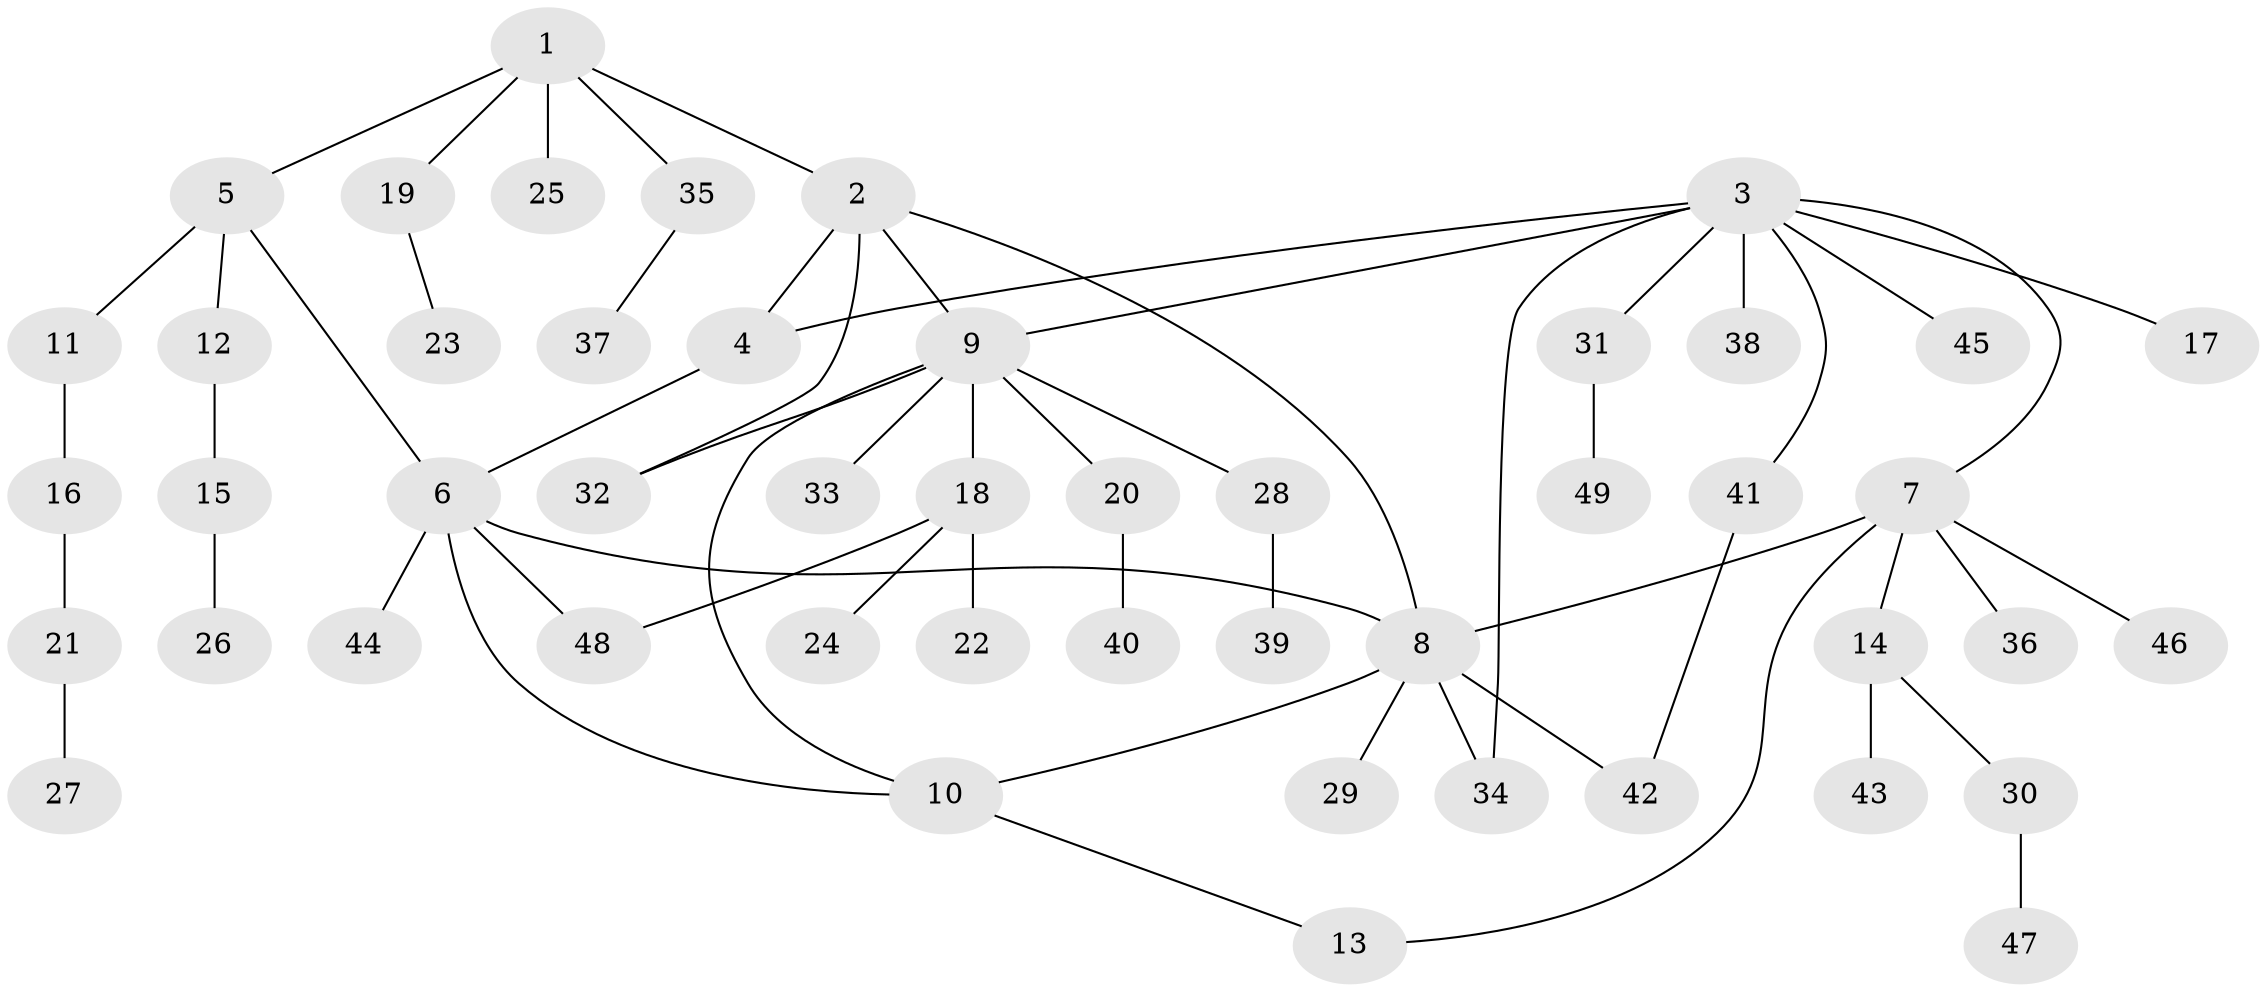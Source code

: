 // Generated by graph-tools (version 1.1) at 2025/11/02/27/25 16:11:33]
// undirected, 49 vertices, 59 edges
graph export_dot {
graph [start="1"]
  node [color=gray90,style=filled];
  1;
  2;
  3;
  4;
  5;
  6;
  7;
  8;
  9;
  10;
  11;
  12;
  13;
  14;
  15;
  16;
  17;
  18;
  19;
  20;
  21;
  22;
  23;
  24;
  25;
  26;
  27;
  28;
  29;
  30;
  31;
  32;
  33;
  34;
  35;
  36;
  37;
  38;
  39;
  40;
  41;
  42;
  43;
  44;
  45;
  46;
  47;
  48;
  49;
  1 -- 2;
  1 -- 5;
  1 -- 19;
  1 -- 25;
  1 -- 35;
  2 -- 4;
  2 -- 8;
  2 -- 9;
  2 -- 32;
  3 -- 4;
  3 -- 7;
  3 -- 9;
  3 -- 17;
  3 -- 31;
  3 -- 34;
  3 -- 38;
  3 -- 41;
  3 -- 45;
  4 -- 6;
  5 -- 6;
  5 -- 11;
  5 -- 12;
  6 -- 8;
  6 -- 10;
  6 -- 44;
  6 -- 48;
  7 -- 8;
  7 -- 13;
  7 -- 14;
  7 -- 36;
  7 -- 46;
  8 -- 10;
  8 -- 29;
  8 -- 34;
  8 -- 42;
  9 -- 10;
  9 -- 18;
  9 -- 20;
  9 -- 28;
  9 -- 32;
  9 -- 33;
  10 -- 13;
  11 -- 16;
  12 -- 15;
  14 -- 30;
  14 -- 43;
  15 -- 26;
  16 -- 21;
  18 -- 22;
  18 -- 24;
  18 -- 48;
  19 -- 23;
  20 -- 40;
  21 -- 27;
  28 -- 39;
  30 -- 47;
  31 -- 49;
  35 -- 37;
  41 -- 42;
}
